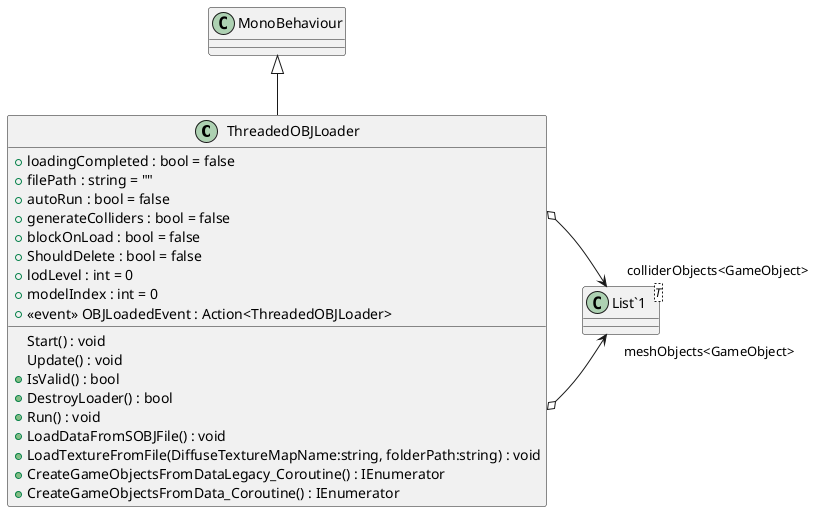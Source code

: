 @startuml
class ThreadedOBJLoader {
    + loadingCompleted : bool = false
    + filePath : string = ""
    + autoRun : bool = false
    + generateColliders : bool = false
    + blockOnLoad : bool = false
    + ShouldDelete : bool = false
    + lodLevel : int = 0
    + modelIndex : int = 0
    +  <<event>> OBJLoadedEvent : Action<ThreadedOBJLoader> 
    Start() : void
    Update() : void
    + IsValid() : bool
    + DestroyLoader() : bool
    + Run() : void
    + LoadDataFromSOBJFile() : void
    + LoadTextureFromFile(DiffuseTextureMapName:string, folderPath:string) : void
    + CreateGameObjectsFromDataLegacy_Coroutine() : IEnumerator
    + CreateGameObjectsFromData_Coroutine() : IEnumerator
}
class "List`1"<T> {
}
MonoBehaviour <|-- ThreadedOBJLoader
ThreadedOBJLoader o-> "meshObjects<GameObject>" "List`1"
ThreadedOBJLoader o-> "colliderObjects<GameObject>" "List`1"
@enduml
